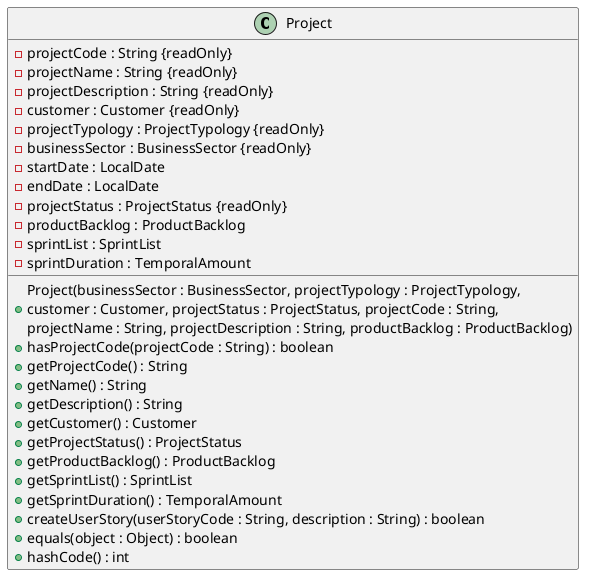 @startuml
'Attribute syntax: <visibility> <name> : <type> <multiplicity> = <default>
'Method syntax: <visibility> <name (parameter-list)> : <return-type> - For simplicity the type of the parameter-list is not specified

class Project {
    - projectCode : String {readOnly}
    - projectName : String {readOnly}
    - projectDescription : String {readOnly}
    - customer : Customer {readOnly}
    - projectTypology : ProjectTypology {readOnly}
    - businessSector : BusinessSector {readOnly}
    - startDate : LocalDate
    - endDate : LocalDate
    - projectStatus : ProjectStatus {readOnly}
    - productBacklog : ProductBacklog
    - sprintList : SprintList
    - sprintDuration : TemporalAmount

    + Project(businessSector : BusinessSector, projectTypology : ProjectTypology, \ncustomer : Customer, projectStatus : ProjectStatus, projectCode : String, \nprojectName : String, projectDescription : String, productBacklog : ProductBacklog)
    + hasProjectCode(projectCode : String) : boolean
    + getProjectCode() : String
    + getName() : String
    + getDescription() : String
    + getCustomer() : Customer
    + getProjectStatus() : ProjectStatus
    + getProductBacklog() : ProductBacklog
    + getSprintList() : SprintList
    + getSprintDuration() : TemporalAmount
    + createUserStory(userStoryCode : String, description : String) : boolean
    + equals(object : Object) : boolean
    + hashCode() : int
}

@enduml